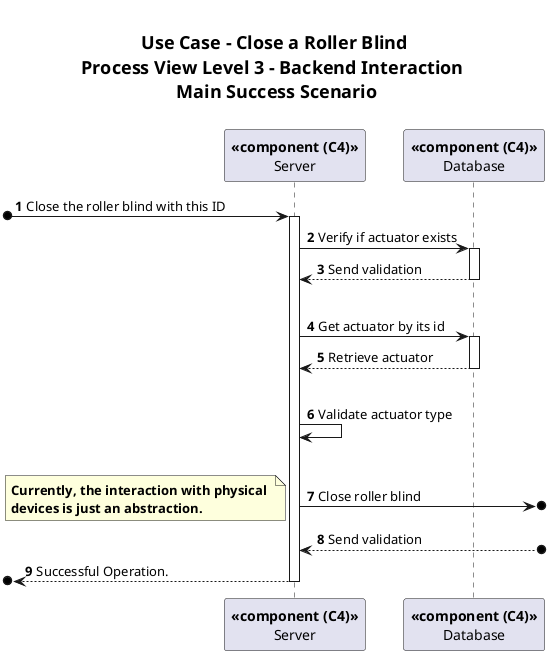 @startuml
<style>
    title {
      HorizontalAlignment center
      FontSize 18
      padding 20
    }
</style>

'Doubts: Should communication between components be verbose?
title Use Case - Close a Roller Blind\nProcess View Level 3 - Backend Interaction \n Main Success Scenario
autonumber

participant "**<<component (C4)>>**\nServer" as SERVER
participant "**<<component (C4)>>**\nDatabase" as DB


[o-> SERVER : Close the roller blind with this ID
activate SERVER

SERVER -> DB: Verify if actuator exists
activate DB
DB --> SERVER: Send validation
deactivate DB
|||
SERVER -> DB: Get actuator by its id
activate DB
DB --> SERVER: Retrieve actuator
deactivate DB
|||
SERVER -> SERVER : Validate actuator type
|||
SERVER ->o]: Close roller blind
note right: **Currently, the interaction with physical **\n**devices is just an abstraction.**

SERVER <--o]: Send validation


[o<-- SERVER : Successful Operation.
deactivate SERVER

@enduml